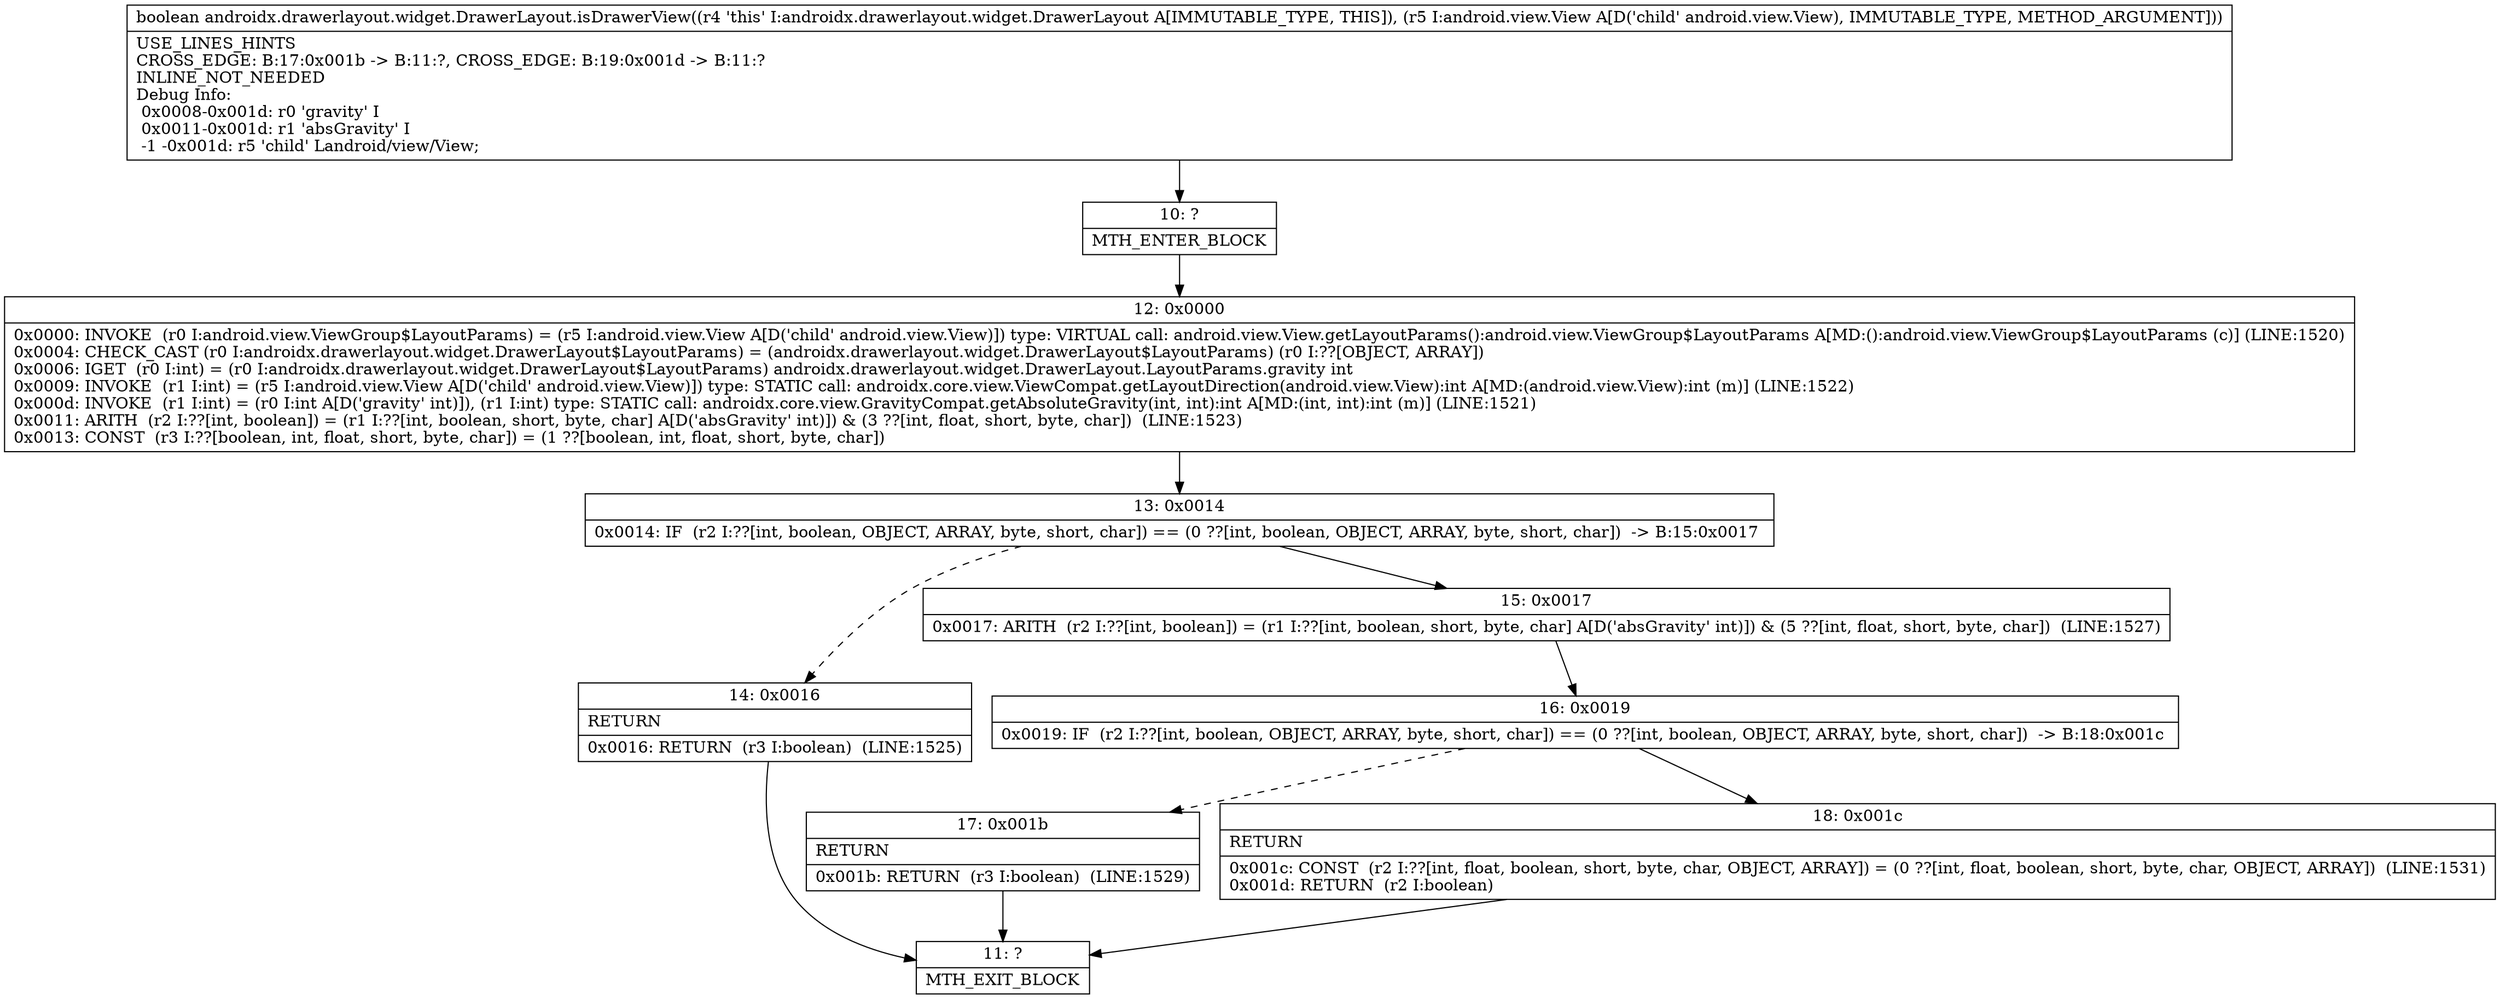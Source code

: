 digraph "CFG forandroidx.drawerlayout.widget.DrawerLayout.isDrawerView(Landroid\/view\/View;)Z" {
Node_10 [shape=record,label="{10\:\ ?|MTH_ENTER_BLOCK\l}"];
Node_12 [shape=record,label="{12\:\ 0x0000|0x0000: INVOKE  (r0 I:android.view.ViewGroup$LayoutParams) = (r5 I:android.view.View A[D('child' android.view.View)]) type: VIRTUAL call: android.view.View.getLayoutParams():android.view.ViewGroup$LayoutParams A[MD:():android.view.ViewGroup$LayoutParams (c)] (LINE:1520)\l0x0004: CHECK_CAST (r0 I:androidx.drawerlayout.widget.DrawerLayout$LayoutParams) = (androidx.drawerlayout.widget.DrawerLayout$LayoutParams) (r0 I:??[OBJECT, ARRAY]) \l0x0006: IGET  (r0 I:int) = (r0 I:androidx.drawerlayout.widget.DrawerLayout$LayoutParams) androidx.drawerlayout.widget.DrawerLayout.LayoutParams.gravity int \l0x0009: INVOKE  (r1 I:int) = (r5 I:android.view.View A[D('child' android.view.View)]) type: STATIC call: androidx.core.view.ViewCompat.getLayoutDirection(android.view.View):int A[MD:(android.view.View):int (m)] (LINE:1522)\l0x000d: INVOKE  (r1 I:int) = (r0 I:int A[D('gravity' int)]), (r1 I:int) type: STATIC call: androidx.core.view.GravityCompat.getAbsoluteGravity(int, int):int A[MD:(int, int):int (m)] (LINE:1521)\l0x0011: ARITH  (r2 I:??[int, boolean]) = (r1 I:??[int, boolean, short, byte, char] A[D('absGravity' int)]) & (3 ??[int, float, short, byte, char])  (LINE:1523)\l0x0013: CONST  (r3 I:??[boolean, int, float, short, byte, char]) = (1 ??[boolean, int, float, short, byte, char]) \l}"];
Node_13 [shape=record,label="{13\:\ 0x0014|0x0014: IF  (r2 I:??[int, boolean, OBJECT, ARRAY, byte, short, char]) == (0 ??[int, boolean, OBJECT, ARRAY, byte, short, char])  \-\> B:15:0x0017 \l}"];
Node_14 [shape=record,label="{14\:\ 0x0016|RETURN\l|0x0016: RETURN  (r3 I:boolean)  (LINE:1525)\l}"];
Node_11 [shape=record,label="{11\:\ ?|MTH_EXIT_BLOCK\l}"];
Node_15 [shape=record,label="{15\:\ 0x0017|0x0017: ARITH  (r2 I:??[int, boolean]) = (r1 I:??[int, boolean, short, byte, char] A[D('absGravity' int)]) & (5 ??[int, float, short, byte, char])  (LINE:1527)\l}"];
Node_16 [shape=record,label="{16\:\ 0x0019|0x0019: IF  (r2 I:??[int, boolean, OBJECT, ARRAY, byte, short, char]) == (0 ??[int, boolean, OBJECT, ARRAY, byte, short, char])  \-\> B:18:0x001c \l}"];
Node_17 [shape=record,label="{17\:\ 0x001b|RETURN\l|0x001b: RETURN  (r3 I:boolean)  (LINE:1529)\l}"];
Node_18 [shape=record,label="{18\:\ 0x001c|RETURN\l|0x001c: CONST  (r2 I:??[int, float, boolean, short, byte, char, OBJECT, ARRAY]) = (0 ??[int, float, boolean, short, byte, char, OBJECT, ARRAY])  (LINE:1531)\l0x001d: RETURN  (r2 I:boolean) \l}"];
MethodNode[shape=record,label="{boolean androidx.drawerlayout.widget.DrawerLayout.isDrawerView((r4 'this' I:androidx.drawerlayout.widget.DrawerLayout A[IMMUTABLE_TYPE, THIS]), (r5 I:android.view.View A[D('child' android.view.View), IMMUTABLE_TYPE, METHOD_ARGUMENT]))  | USE_LINES_HINTS\lCROSS_EDGE: B:17:0x001b \-\> B:11:?, CROSS_EDGE: B:19:0x001d \-\> B:11:?\lINLINE_NOT_NEEDED\lDebug Info:\l  0x0008\-0x001d: r0 'gravity' I\l  0x0011\-0x001d: r1 'absGravity' I\l  \-1 \-0x001d: r5 'child' Landroid\/view\/View;\l}"];
MethodNode -> Node_10;Node_10 -> Node_12;
Node_12 -> Node_13;
Node_13 -> Node_14[style=dashed];
Node_13 -> Node_15;
Node_14 -> Node_11;
Node_15 -> Node_16;
Node_16 -> Node_17[style=dashed];
Node_16 -> Node_18;
Node_17 -> Node_11;
Node_18 -> Node_11;
}

